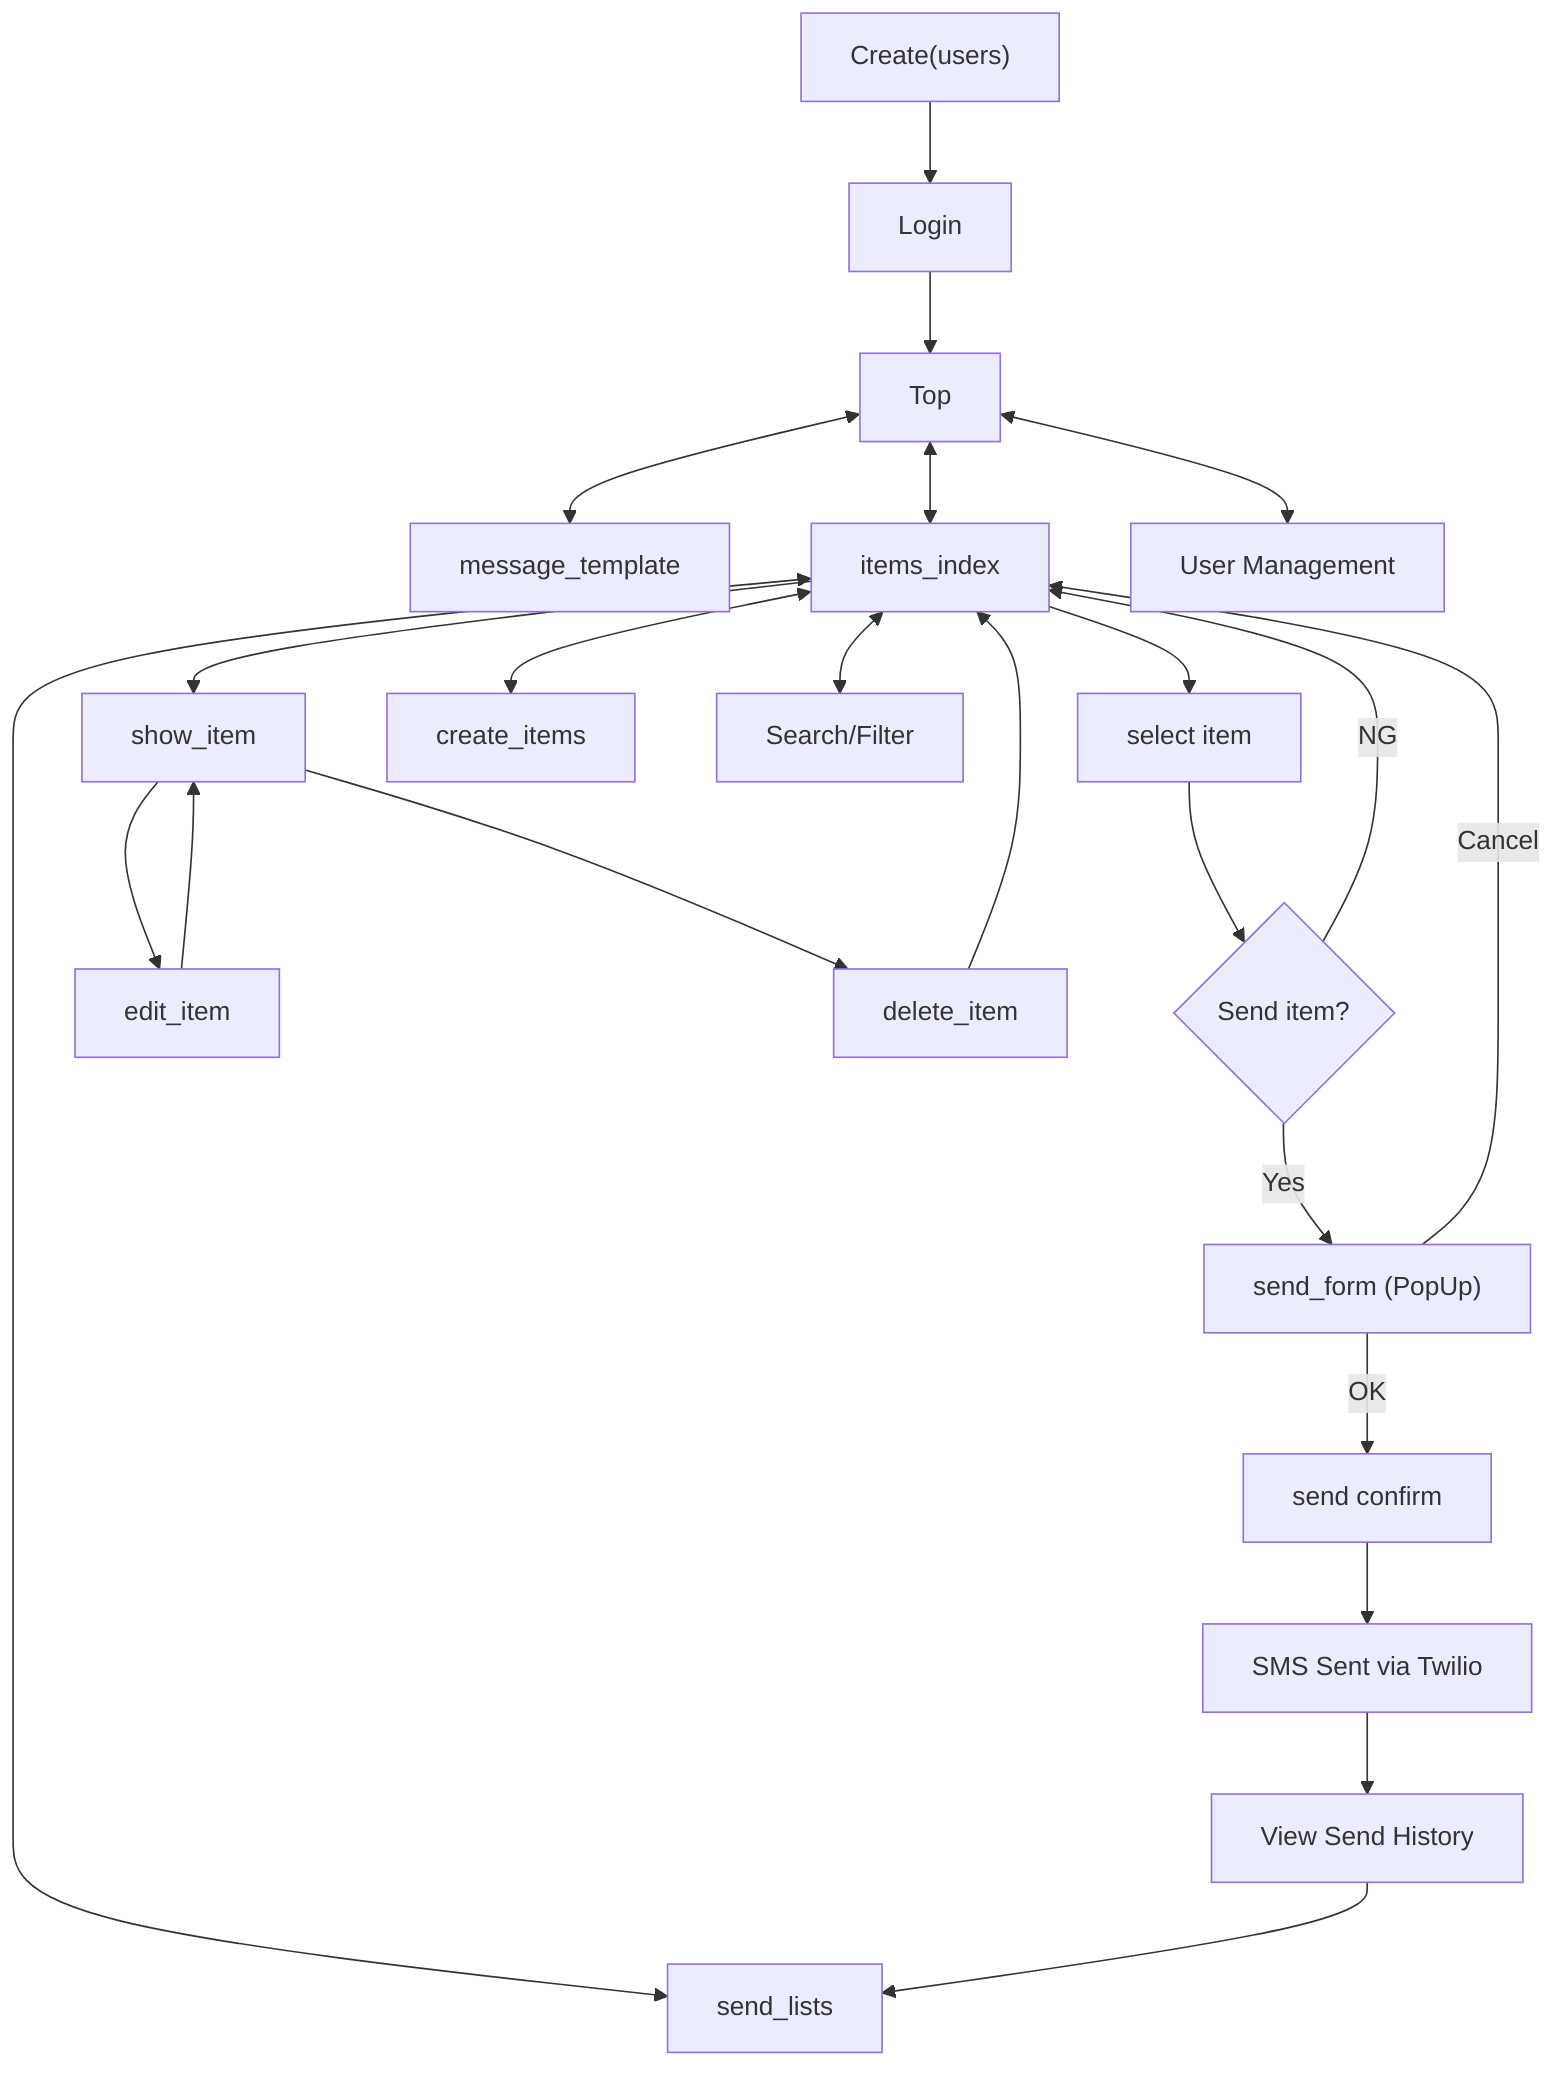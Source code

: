 flowchart TD
  A["Create(users)"] --> B[Login]
  B --> C[Top]
  C <--> D[message_template]
  C <--> E[items_index]
  E --> F["select item"]
  F --> G{"Send item?"}
  G -->|Yes| H["send_form (PopUp)"]
  H -->|OK| I["send confirm"]
  H -->|Cancel| E
  G -->|NG| E
  E <--> J[send_lists]
  E --> K["show_item"]
  K --> L["edit_item"]
  L --> K
  K --> M["delete_item"]
  M --> E
  E <--> N["create_items"]
  
  %% 新しい要素
  C <--> O[User Management]
  E <--> P[Search/Filter]
  I --> Q[SMS Sent via Twilio]
  Q --> R[View Send History]
  R --> J